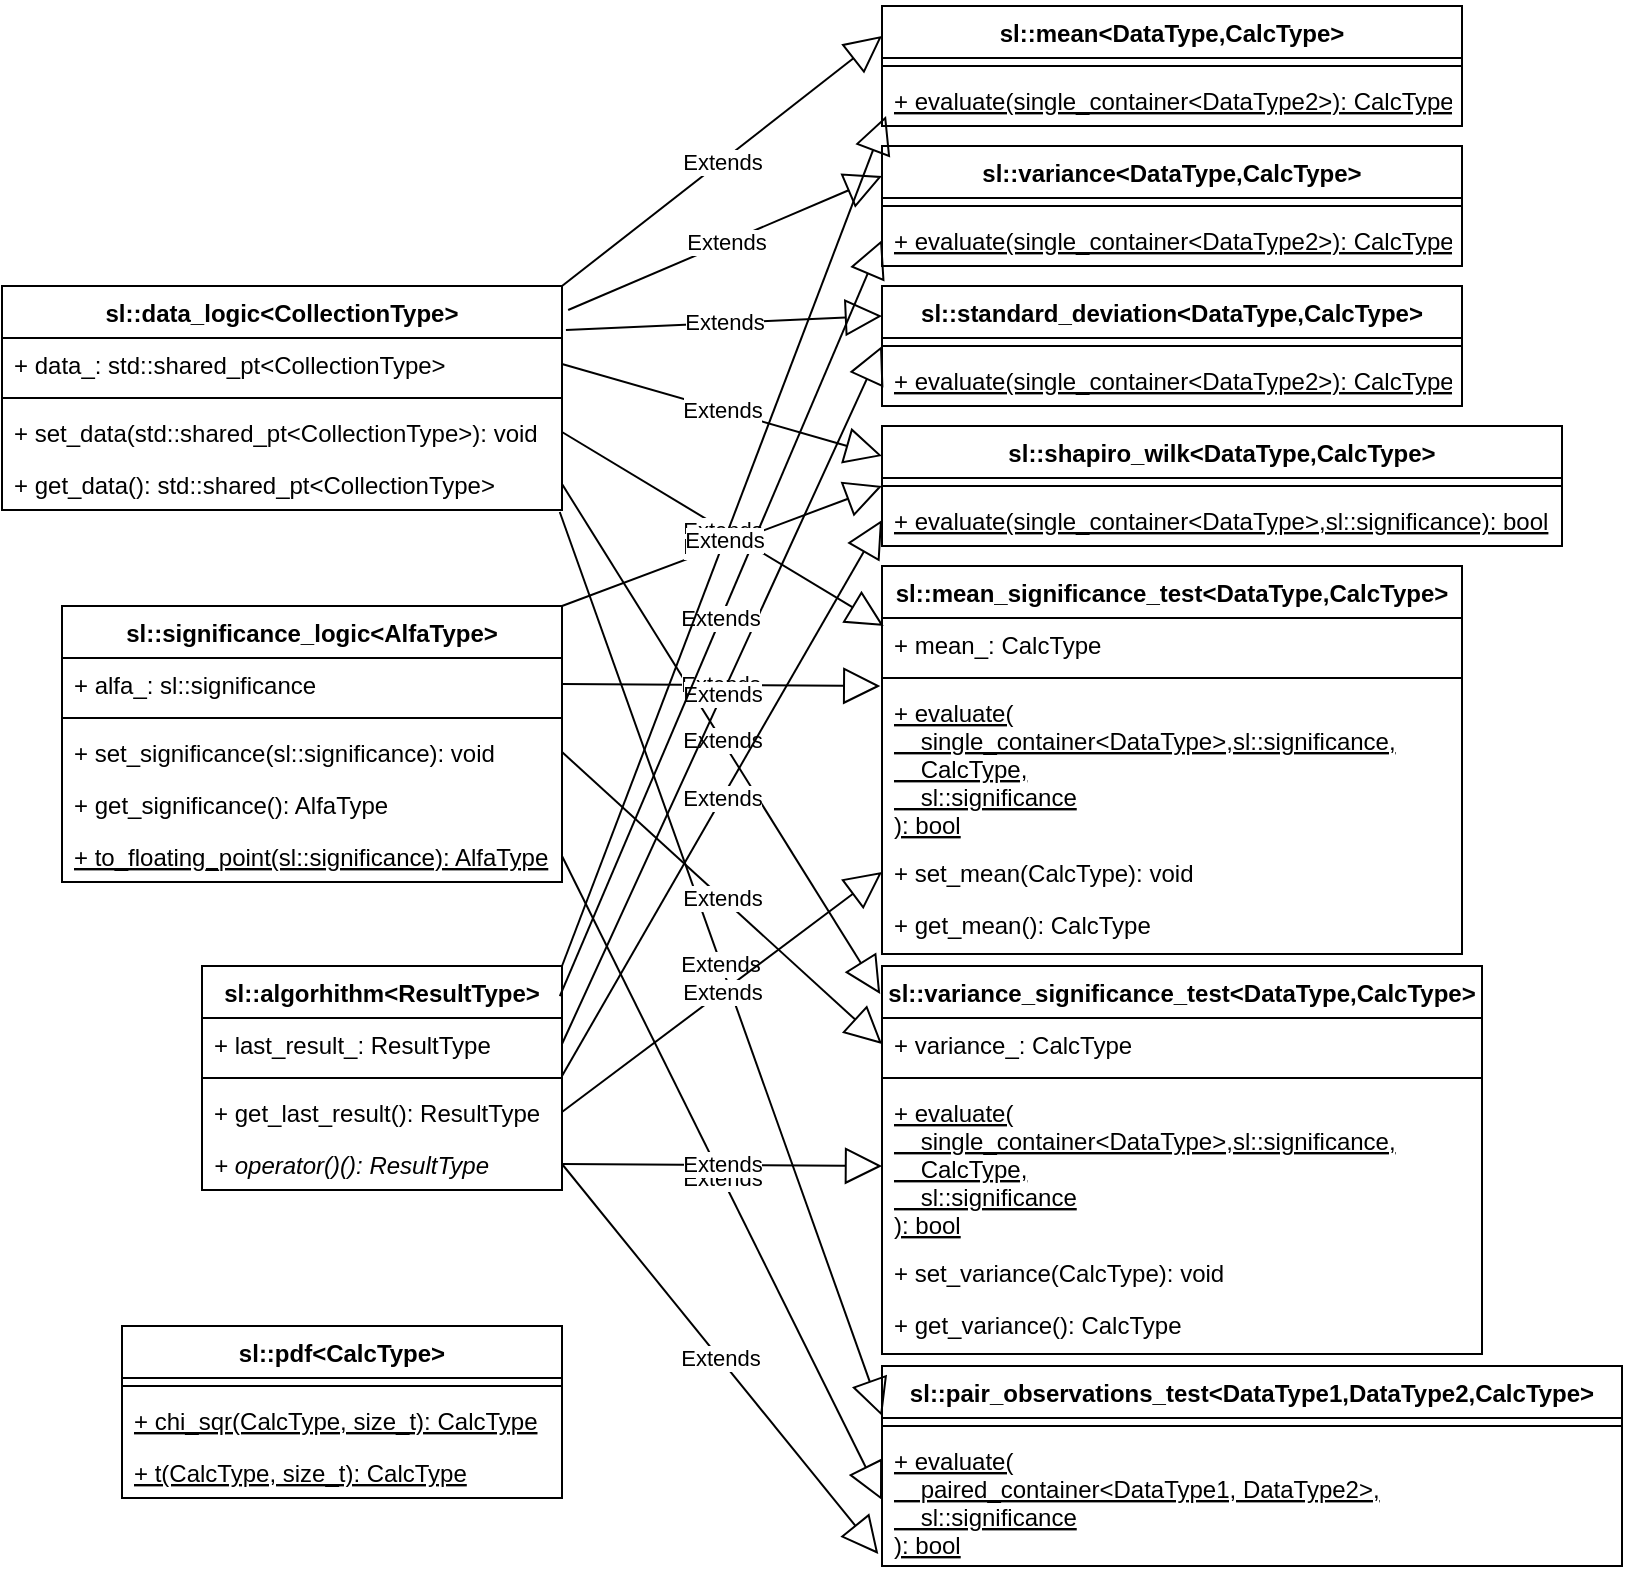 <mxfile version="20.8.10" type="device"><diagram id="C5RBs43oDa-KdzZeNtuy" name="Page-1"><mxGraphModel dx="1434" dy="2047" grid="1" gridSize="10" guides="1" tooltips="1" connect="1" arrows="1" fold="1" page="1" pageScale="1" pageWidth="827" pageHeight="1169" math="0" shadow="0"><root><mxCell id="WIyWlLk6GJQsqaUBKTNV-0"/><mxCell id="WIyWlLk6GJQsqaUBKTNV-1" parent="WIyWlLk6GJQsqaUBKTNV-0"/><mxCell id="tFkrdeeTsE2kZxHtsthl-0" value="sl::significance_logic&lt;AlfaType&gt;" style="swimlane;fontStyle=1;align=center;verticalAlign=top;childLayout=stackLayout;horizontal=1;startSize=26;horizontalStack=0;resizeParent=1;resizeParentMax=0;resizeLast=0;collapsible=1;marginBottom=0;" parent="WIyWlLk6GJQsqaUBKTNV-1" vertex="1"><mxGeometry x="40" y="-860" width="250" height="138" as="geometry"/></mxCell><mxCell id="tFkrdeeTsE2kZxHtsthl-1" value="+ alfa_: sl::significance" style="text;strokeColor=none;fillColor=none;align=left;verticalAlign=top;spacingLeft=4;spacingRight=4;overflow=hidden;rotatable=0;points=[[0,0.5],[1,0.5]];portConstraint=eastwest;" parent="tFkrdeeTsE2kZxHtsthl-0" vertex="1"><mxGeometry y="26" width="250" height="26" as="geometry"/></mxCell><mxCell id="tFkrdeeTsE2kZxHtsthl-2" value="" style="line;strokeWidth=1;fillColor=none;align=left;verticalAlign=middle;spacingTop=-1;spacingLeft=3;spacingRight=3;rotatable=0;labelPosition=right;points=[];portConstraint=eastwest;strokeColor=inherit;" parent="tFkrdeeTsE2kZxHtsthl-0" vertex="1"><mxGeometry y="52" width="250" height="8" as="geometry"/></mxCell><mxCell id="tFkrdeeTsE2kZxHtsthl-3" value="+ set_significance(sl::significance): void" style="text;strokeColor=none;fillColor=none;align=left;verticalAlign=top;spacingLeft=4;spacingRight=4;overflow=hidden;rotatable=0;points=[[0,0.5],[1,0.5]];portConstraint=eastwest;" parent="tFkrdeeTsE2kZxHtsthl-0" vertex="1"><mxGeometry y="60" width="250" height="26" as="geometry"/></mxCell><mxCell id="tFkrdeeTsE2kZxHtsthl-4" value="+ get_significance(): AlfaType" style="text;strokeColor=none;fillColor=none;align=left;verticalAlign=top;spacingLeft=4;spacingRight=4;overflow=hidden;rotatable=0;points=[[0,0.5],[1,0.5]];portConstraint=eastwest;" parent="tFkrdeeTsE2kZxHtsthl-0" vertex="1"><mxGeometry y="86" width="250" height="26" as="geometry"/></mxCell><mxCell id="tFkrdeeTsE2kZxHtsthl-5" value="+ to_floating_point(sl::significance): AlfaType" style="text;strokeColor=none;fillColor=none;align=left;verticalAlign=top;spacingLeft=4;spacingRight=4;overflow=hidden;rotatable=0;points=[[0,0.5],[1,0.5]];portConstraint=eastwest;fontStyle=4" parent="tFkrdeeTsE2kZxHtsthl-0" vertex="1"><mxGeometry y="112" width="250" height="26" as="geometry"/></mxCell><mxCell id="tFkrdeeTsE2kZxHtsthl-6" value="sl::data_logic&lt;CollectionType&gt;" style="swimlane;fontStyle=1;align=center;verticalAlign=top;childLayout=stackLayout;horizontal=1;startSize=26;horizontalStack=0;resizeParent=1;resizeParentMax=0;resizeLast=0;collapsible=1;marginBottom=0;" parent="WIyWlLk6GJQsqaUBKTNV-1" vertex="1"><mxGeometry x="10" y="-1020" width="280" height="112" as="geometry"/></mxCell><mxCell id="tFkrdeeTsE2kZxHtsthl-7" value="+ data_: std::shared_pt&lt;CollectionType&gt;" style="text;strokeColor=none;fillColor=none;align=left;verticalAlign=top;spacingLeft=4;spacingRight=4;overflow=hidden;rotatable=0;points=[[0,0.5],[1,0.5]];portConstraint=eastwest;" parent="tFkrdeeTsE2kZxHtsthl-6" vertex="1"><mxGeometry y="26" width="280" height="26" as="geometry"/></mxCell><mxCell id="tFkrdeeTsE2kZxHtsthl-8" value="" style="line;strokeWidth=1;fillColor=none;align=left;verticalAlign=middle;spacingTop=-1;spacingLeft=3;spacingRight=3;rotatable=0;labelPosition=right;points=[];portConstraint=eastwest;strokeColor=inherit;" parent="tFkrdeeTsE2kZxHtsthl-6" vertex="1"><mxGeometry y="52" width="280" height="8" as="geometry"/></mxCell><mxCell id="tFkrdeeTsE2kZxHtsthl-9" value="+ set_data(std::shared_pt&lt;CollectionType&gt;): void" style="text;strokeColor=none;fillColor=none;align=left;verticalAlign=top;spacingLeft=4;spacingRight=4;overflow=hidden;rotatable=0;points=[[0,0.5],[1,0.5]];portConstraint=eastwest;" parent="tFkrdeeTsE2kZxHtsthl-6" vertex="1"><mxGeometry y="60" width="280" height="26" as="geometry"/></mxCell><mxCell id="tFkrdeeTsE2kZxHtsthl-10" value="+ get_data(): std::shared_pt&lt;CollectionType&gt;" style="text;strokeColor=none;fillColor=none;align=left;verticalAlign=top;spacingLeft=4;spacingRight=4;overflow=hidden;rotatable=0;points=[[0,0.5],[1,0.5]];portConstraint=eastwest;" parent="tFkrdeeTsE2kZxHtsthl-6" vertex="1"><mxGeometry y="86" width="280" height="26" as="geometry"/></mxCell><mxCell id="tFkrdeeTsE2kZxHtsthl-12" value="sl::algorhithm&lt;ResultType&gt;" style="swimlane;fontStyle=1;align=center;verticalAlign=top;childLayout=stackLayout;horizontal=1;startSize=26;horizontalStack=0;resizeParent=1;resizeParentMax=0;resizeLast=0;collapsible=1;marginBottom=0;" parent="WIyWlLk6GJQsqaUBKTNV-1" vertex="1"><mxGeometry x="110" y="-680" width="180" height="112" as="geometry"/></mxCell><mxCell id="tFkrdeeTsE2kZxHtsthl-13" value="+ last_result_: ResultType" style="text;strokeColor=none;fillColor=none;align=left;verticalAlign=top;spacingLeft=4;spacingRight=4;overflow=hidden;rotatable=0;points=[[0,0.5],[1,0.5]];portConstraint=eastwest;" parent="tFkrdeeTsE2kZxHtsthl-12" vertex="1"><mxGeometry y="26" width="180" height="26" as="geometry"/></mxCell><mxCell id="tFkrdeeTsE2kZxHtsthl-14" value="" style="line;strokeWidth=1;fillColor=none;align=left;verticalAlign=middle;spacingTop=-1;spacingLeft=3;spacingRight=3;rotatable=0;labelPosition=right;points=[];portConstraint=eastwest;strokeColor=inherit;" parent="tFkrdeeTsE2kZxHtsthl-12" vertex="1"><mxGeometry y="52" width="180" height="8" as="geometry"/></mxCell><mxCell id="tFkrdeeTsE2kZxHtsthl-16" value="+ get_last_result(): ResultType" style="text;strokeColor=none;fillColor=none;align=left;verticalAlign=top;spacingLeft=4;spacingRight=4;overflow=hidden;rotatable=0;points=[[0,0.5],[1,0.5]];portConstraint=eastwest;" parent="tFkrdeeTsE2kZxHtsthl-12" vertex="1"><mxGeometry y="60" width="180" height="26" as="geometry"/></mxCell><mxCell id="pYxyvELFtM1grpKKKNQc-7" value="+ operator()(): ResultType" style="text;strokeColor=none;fillColor=none;align=left;verticalAlign=top;spacingLeft=4;spacingRight=4;overflow=hidden;rotatable=0;points=[[0,0.5],[1,0.5]];portConstraint=eastwest;fontStyle=2" parent="tFkrdeeTsE2kZxHtsthl-12" vertex="1"><mxGeometry y="86" width="180" height="26" as="geometry"/></mxCell><mxCell id="pYxyvELFtM1grpKKKNQc-0" value="sl::pair_observations_test&lt;DataType1,DataType2,CalcType&gt;" style="swimlane;fontStyle=1;align=center;verticalAlign=top;childLayout=stackLayout;horizontal=1;startSize=26;horizontalStack=0;resizeParent=1;resizeParentMax=0;resizeLast=0;collapsible=1;marginBottom=0;" parent="WIyWlLk6GJQsqaUBKTNV-1" vertex="1"><mxGeometry x="450" y="-480" width="370" height="100" as="geometry"/></mxCell><mxCell id="pYxyvELFtM1grpKKKNQc-2" value="" style="line;strokeWidth=1;fillColor=none;align=left;verticalAlign=middle;spacingTop=-1;spacingLeft=3;spacingRight=3;rotatable=0;labelPosition=right;points=[];portConstraint=eastwest;strokeColor=inherit;" parent="pYxyvELFtM1grpKKKNQc-0" vertex="1"><mxGeometry y="26" width="370" height="8" as="geometry"/></mxCell><mxCell id="pYxyvELFtM1grpKKKNQc-8" value="+ evaluate(&#10;    paired_container&lt;DataType1, DataType2&gt;,&#10;    sl::significance&#10;): bool" style="text;strokeColor=none;fillColor=none;align=left;verticalAlign=top;spacingLeft=4;spacingRight=4;overflow=hidden;rotatable=0;points=[[0,0.5],[1,0.5]];portConstraint=eastwest;fontStyle=4" parent="pYxyvELFtM1grpKKKNQc-0" vertex="1"><mxGeometry y="34" width="370" height="66" as="geometry"/></mxCell><mxCell id="3YTruGR6FfmhFqI4jQfY-1" value="sl::mean&lt;DataType,CalcType&gt;" style="swimlane;fontStyle=1;align=center;verticalAlign=top;childLayout=stackLayout;horizontal=1;startSize=26;horizontalStack=0;resizeParent=1;resizeParentMax=0;resizeLast=0;collapsible=1;marginBottom=0;" vertex="1" parent="WIyWlLk6GJQsqaUBKTNV-1"><mxGeometry x="450" y="-1160" width="290" height="60" as="geometry"/></mxCell><mxCell id="3YTruGR6FfmhFqI4jQfY-2" value="" style="line;strokeWidth=1;fillColor=none;align=left;verticalAlign=middle;spacingTop=-1;spacingLeft=3;spacingRight=3;rotatable=0;labelPosition=right;points=[];portConstraint=eastwest;strokeColor=inherit;" vertex="1" parent="3YTruGR6FfmhFqI4jQfY-1"><mxGeometry y="26" width="290" height="8" as="geometry"/></mxCell><mxCell id="3YTruGR6FfmhFqI4jQfY-3" value="+ evaluate(single_container&lt;DataType2&gt;): CalcType" style="text;strokeColor=none;fillColor=none;align=left;verticalAlign=top;spacingLeft=4;spacingRight=4;overflow=hidden;rotatable=0;points=[[0,0.5],[1,0.5]];portConstraint=eastwest;fontStyle=4" vertex="1" parent="3YTruGR6FfmhFqI4jQfY-1"><mxGeometry y="34" width="290" height="26" as="geometry"/></mxCell><mxCell id="3YTruGR6FfmhFqI4jQfY-19" value="sl::variance&lt;DataType,CalcType&gt;" style="swimlane;fontStyle=1;align=center;verticalAlign=top;childLayout=stackLayout;horizontal=1;startSize=26;horizontalStack=0;resizeParent=1;resizeParentMax=0;resizeLast=0;collapsible=1;marginBottom=0;" vertex="1" parent="WIyWlLk6GJQsqaUBKTNV-1"><mxGeometry x="450" y="-1090" width="290" height="60" as="geometry"/></mxCell><mxCell id="3YTruGR6FfmhFqI4jQfY-20" value="" style="line;strokeWidth=1;fillColor=none;align=left;verticalAlign=middle;spacingTop=-1;spacingLeft=3;spacingRight=3;rotatable=0;labelPosition=right;points=[];portConstraint=eastwest;strokeColor=inherit;" vertex="1" parent="3YTruGR6FfmhFqI4jQfY-19"><mxGeometry y="26" width="290" height="8" as="geometry"/></mxCell><mxCell id="3YTruGR6FfmhFqI4jQfY-21" value="+ evaluate(single_container&lt;DataType2&gt;): CalcType" style="text;strokeColor=none;fillColor=none;align=left;verticalAlign=top;spacingLeft=4;spacingRight=4;overflow=hidden;rotatable=0;points=[[0,0.5],[1,0.5]];portConstraint=eastwest;fontStyle=4" vertex="1" parent="3YTruGR6FfmhFqI4jQfY-19"><mxGeometry y="34" width="290" height="26" as="geometry"/></mxCell><mxCell id="3YTruGR6FfmhFqI4jQfY-23" value="sl::standard_deviation&lt;DataType,CalcType&gt;" style="swimlane;fontStyle=1;align=center;verticalAlign=top;childLayout=stackLayout;horizontal=1;startSize=26;horizontalStack=0;resizeParent=1;resizeParentMax=0;resizeLast=0;collapsible=1;marginBottom=0;" vertex="1" parent="WIyWlLk6GJQsqaUBKTNV-1"><mxGeometry x="450" y="-1020" width="290" height="60" as="geometry"/></mxCell><mxCell id="3YTruGR6FfmhFqI4jQfY-24" value="" style="line;strokeWidth=1;fillColor=none;align=left;verticalAlign=middle;spacingTop=-1;spacingLeft=3;spacingRight=3;rotatable=0;labelPosition=right;points=[];portConstraint=eastwest;strokeColor=inherit;" vertex="1" parent="3YTruGR6FfmhFqI4jQfY-23"><mxGeometry y="26" width="290" height="8" as="geometry"/></mxCell><mxCell id="3YTruGR6FfmhFqI4jQfY-25" value="+ evaluate(single_container&lt;DataType2&gt;): CalcType" style="text;strokeColor=none;fillColor=none;align=left;verticalAlign=top;spacingLeft=4;spacingRight=4;overflow=hidden;rotatable=0;points=[[0,0.5],[1,0.5]];portConstraint=eastwest;fontStyle=4" vertex="1" parent="3YTruGR6FfmhFqI4jQfY-23"><mxGeometry y="34" width="290" height="26" as="geometry"/></mxCell><mxCell id="3YTruGR6FfmhFqI4jQfY-26" value="sl::shapiro_wilk&lt;DataType,CalcType&gt;" style="swimlane;fontStyle=1;align=center;verticalAlign=top;childLayout=stackLayout;horizontal=1;startSize=26;horizontalStack=0;resizeParent=1;resizeParentMax=0;resizeLast=0;collapsible=1;marginBottom=0;" vertex="1" parent="WIyWlLk6GJQsqaUBKTNV-1"><mxGeometry x="450" y="-950" width="340" height="60" as="geometry"/></mxCell><mxCell id="3YTruGR6FfmhFqI4jQfY-27" value="" style="line;strokeWidth=1;fillColor=none;align=left;verticalAlign=middle;spacingTop=-1;spacingLeft=3;spacingRight=3;rotatable=0;labelPosition=right;points=[];portConstraint=eastwest;strokeColor=inherit;" vertex="1" parent="3YTruGR6FfmhFqI4jQfY-26"><mxGeometry y="26" width="340" height="8" as="geometry"/></mxCell><mxCell id="3YTruGR6FfmhFqI4jQfY-28" value="+ evaluate(single_container&lt;DataType&gt;,sl::significance): bool" style="text;strokeColor=none;fillColor=none;align=left;verticalAlign=top;spacingLeft=4;spacingRight=4;overflow=hidden;rotatable=0;points=[[0,0.5],[1,0.5]];portConstraint=eastwest;fontStyle=4" vertex="1" parent="3YTruGR6FfmhFqI4jQfY-26"><mxGeometry y="34" width="340" height="26" as="geometry"/></mxCell><mxCell id="3YTruGR6FfmhFqI4jQfY-29" value="sl::mean_significance_test&lt;DataType,CalcType&gt;" style="swimlane;fontStyle=1;align=center;verticalAlign=top;childLayout=stackLayout;horizontal=1;startSize=26;horizontalStack=0;resizeParent=1;resizeParentMax=0;resizeLast=0;collapsible=1;marginBottom=0;" vertex="1" parent="WIyWlLk6GJQsqaUBKTNV-1"><mxGeometry x="450" y="-880" width="290" height="194" as="geometry"/></mxCell><mxCell id="3YTruGR6FfmhFqI4jQfY-35" value="+ mean_: CalcType" style="text;strokeColor=none;fillColor=none;align=left;verticalAlign=top;spacingLeft=4;spacingRight=4;overflow=hidden;rotatable=0;points=[[0,0.5],[1,0.5]];portConstraint=eastwest;" vertex="1" parent="3YTruGR6FfmhFqI4jQfY-29"><mxGeometry y="26" width="290" height="26" as="geometry"/></mxCell><mxCell id="3YTruGR6FfmhFqI4jQfY-30" value="" style="line;strokeWidth=1;fillColor=none;align=left;verticalAlign=middle;spacingTop=-1;spacingLeft=3;spacingRight=3;rotatable=0;labelPosition=right;points=[];portConstraint=eastwest;strokeColor=inherit;" vertex="1" parent="3YTruGR6FfmhFqI4jQfY-29"><mxGeometry y="52" width="290" height="8" as="geometry"/></mxCell><mxCell id="3YTruGR6FfmhFqI4jQfY-31" value="+ evaluate(&#10;    single_container&lt;DataType&gt;,sl::significance,&#10;    CalcType,&#10;    sl::significance&#10;): bool" style="text;strokeColor=none;fillColor=none;align=left;verticalAlign=top;spacingLeft=4;spacingRight=4;overflow=hidden;rotatable=0;points=[[0,0.5],[1,0.5]];portConstraint=eastwest;fontStyle=4" vertex="1" parent="3YTruGR6FfmhFqI4jQfY-29"><mxGeometry y="60" width="290" height="80" as="geometry"/></mxCell><mxCell id="3YTruGR6FfmhFqI4jQfY-33" value="+ set_mean(CalcType): void" style="text;strokeColor=none;fillColor=none;align=left;verticalAlign=top;spacingLeft=4;spacingRight=4;overflow=hidden;rotatable=0;points=[[0,0.5],[1,0.5]];portConstraint=eastwest;" vertex="1" parent="3YTruGR6FfmhFqI4jQfY-29"><mxGeometry y="140" width="290" height="26" as="geometry"/></mxCell><mxCell id="3YTruGR6FfmhFqI4jQfY-34" value="+ get_mean(): CalcType" style="text;strokeColor=none;fillColor=none;align=left;verticalAlign=top;spacingLeft=4;spacingRight=4;overflow=hidden;rotatable=0;points=[[0,0.5],[1,0.5]];portConstraint=eastwest;" vertex="1" parent="3YTruGR6FfmhFqI4jQfY-29"><mxGeometry y="166" width="290" height="28" as="geometry"/></mxCell><mxCell id="3YTruGR6FfmhFqI4jQfY-36" value="sl::variance_significance_test&lt;DataType,CalcType&gt;" style="swimlane;fontStyle=1;align=center;verticalAlign=top;childLayout=stackLayout;horizontal=1;startSize=26;horizontalStack=0;resizeParent=1;resizeParentMax=0;resizeLast=0;collapsible=1;marginBottom=0;" vertex="1" parent="WIyWlLk6GJQsqaUBKTNV-1"><mxGeometry x="450" y="-680" width="300" height="194" as="geometry"/></mxCell><mxCell id="3YTruGR6FfmhFqI4jQfY-37" value="+ variance_: CalcType" style="text;strokeColor=none;fillColor=none;align=left;verticalAlign=top;spacingLeft=4;spacingRight=4;overflow=hidden;rotatable=0;points=[[0,0.5],[1,0.5]];portConstraint=eastwest;" vertex="1" parent="3YTruGR6FfmhFqI4jQfY-36"><mxGeometry y="26" width="300" height="26" as="geometry"/></mxCell><mxCell id="3YTruGR6FfmhFqI4jQfY-38" value="" style="line;strokeWidth=1;fillColor=none;align=left;verticalAlign=middle;spacingTop=-1;spacingLeft=3;spacingRight=3;rotatable=0;labelPosition=right;points=[];portConstraint=eastwest;strokeColor=inherit;" vertex="1" parent="3YTruGR6FfmhFqI4jQfY-36"><mxGeometry y="52" width="300" height="8" as="geometry"/></mxCell><mxCell id="3YTruGR6FfmhFqI4jQfY-39" value="+ evaluate(&#10;    single_container&lt;DataType&gt;,sl::significance,&#10;    CalcType,&#10;    sl::significance&#10;): bool" style="text;strokeColor=none;fillColor=none;align=left;verticalAlign=top;spacingLeft=4;spacingRight=4;overflow=hidden;rotatable=0;points=[[0,0.5],[1,0.5]];portConstraint=eastwest;fontStyle=4" vertex="1" parent="3YTruGR6FfmhFqI4jQfY-36"><mxGeometry y="60" width="300" height="80" as="geometry"/></mxCell><mxCell id="3YTruGR6FfmhFqI4jQfY-40" value="+ set_variance(CalcType): void" style="text;strokeColor=none;fillColor=none;align=left;verticalAlign=top;spacingLeft=4;spacingRight=4;overflow=hidden;rotatable=0;points=[[0,0.5],[1,0.5]];portConstraint=eastwest;" vertex="1" parent="3YTruGR6FfmhFqI4jQfY-36"><mxGeometry y="140" width="300" height="26" as="geometry"/></mxCell><mxCell id="3YTruGR6FfmhFqI4jQfY-41" value="+ get_variance(): CalcType" style="text;strokeColor=none;fillColor=none;align=left;verticalAlign=top;spacingLeft=4;spacingRight=4;overflow=hidden;rotatable=0;points=[[0,0.5],[1,0.5]];portConstraint=eastwest;" vertex="1" parent="3YTruGR6FfmhFqI4jQfY-36"><mxGeometry y="166" width="300" height="28" as="geometry"/></mxCell><mxCell id="3YTruGR6FfmhFqI4jQfY-42" value="Extends" style="endArrow=block;endSize=16;endFill=0;html=1;rounded=0;exitX=1;exitY=0;exitDx=0;exitDy=0;entryX=0;entryY=0.25;entryDx=0;entryDy=0;" edge="1" parent="WIyWlLk6GJQsqaUBKTNV-1" source="tFkrdeeTsE2kZxHtsthl-6" target="3YTruGR6FfmhFqI4jQfY-1"><mxGeometry width="160" relative="1" as="geometry"><mxPoint x="330" y="-770" as="sourcePoint"/><mxPoint x="440" y="-1160" as="targetPoint"/></mxGeometry></mxCell><mxCell id="3YTruGR6FfmhFqI4jQfY-43" value="Extends" style="endArrow=block;endSize=16;endFill=0;html=1;rounded=0;entryX=0;entryY=0.25;entryDx=0;entryDy=0;exitX=1.011;exitY=0.107;exitDx=0;exitDy=0;exitPerimeter=0;" edge="1" parent="WIyWlLk6GJQsqaUBKTNV-1" source="tFkrdeeTsE2kZxHtsthl-6" target="3YTruGR6FfmhFqI4jQfY-19"><mxGeometry width="160" relative="1" as="geometry"><mxPoint x="290" y="-1140" as="sourcePoint"/><mxPoint x="450" y="-1140" as="targetPoint"/></mxGeometry></mxCell><mxCell id="3YTruGR6FfmhFqI4jQfY-44" value="Extends" style="endArrow=block;endSize=16;endFill=0;html=1;rounded=0;entryX=0;entryY=0.25;entryDx=0;entryDy=0;exitX=1.007;exitY=0.196;exitDx=0;exitDy=0;exitPerimeter=0;" edge="1" parent="WIyWlLk6GJQsqaUBKTNV-1" source="tFkrdeeTsE2kZxHtsthl-6" target="3YTruGR6FfmhFqI4jQfY-23"><mxGeometry width="160" relative="1" as="geometry"><mxPoint x="290" y="-1130" as="sourcePoint"/><mxPoint x="450" y="-1065" as="targetPoint"/></mxGeometry></mxCell><mxCell id="3YTruGR6FfmhFqI4jQfY-48" value="Extends" style="endArrow=block;endSize=16;endFill=0;html=1;rounded=0;entryX=0;entryY=0.25;entryDx=0;entryDy=0;exitX=1;exitY=0.5;exitDx=0;exitDy=0;" edge="1" parent="WIyWlLk6GJQsqaUBKTNV-1" source="tFkrdeeTsE2kZxHtsthl-7" target="3YTruGR6FfmhFqI4jQfY-26"><mxGeometry width="160" relative="1" as="geometry"><mxPoint x="290.0" y="-1126.528" as="sourcePoint"/><mxPoint x="448.04" y="-993.48" as="targetPoint"/></mxGeometry></mxCell><mxCell id="3YTruGR6FfmhFqI4jQfY-49" value="Extends" style="endArrow=block;endSize=16;endFill=0;html=1;rounded=0;entryX=0.003;entryY=0.154;entryDx=0;entryDy=0;exitX=1;exitY=0.5;exitDx=0;exitDy=0;entryPerimeter=0;" edge="1" parent="WIyWlLk6GJQsqaUBKTNV-1" source="tFkrdeeTsE2kZxHtsthl-9" target="3YTruGR6FfmhFqI4jQfY-35"><mxGeometry width="160" relative="1" as="geometry"><mxPoint x="300" y="-1111" as="sourcePoint"/><mxPoint x="460" y="-925" as="targetPoint"/></mxGeometry></mxCell><mxCell id="3YTruGR6FfmhFqI4jQfY-50" value="Extends" style="endArrow=block;endSize=16;endFill=0;html=1;rounded=0;entryX=-0.003;entryY=0.072;entryDx=0;entryDy=0;exitX=1;exitY=0.5;exitDx=0;exitDy=0;entryPerimeter=0;" edge="1" parent="WIyWlLk6GJQsqaUBKTNV-1" source="tFkrdeeTsE2kZxHtsthl-10" target="3YTruGR6FfmhFqI4jQfY-36"><mxGeometry width="160" relative="1" as="geometry"><mxPoint x="300" y="-1077" as="sourcePoint"/><mxPoint x="460.87" y="-839.996" as="targetPoint"/></mxGeometry></mxCell><mxCell id="3YTruGR6FfmhFqI4jQfY-51" value="Extends" style="endArrow=block;endSize=16;endFill=0;html=1;rounded=0;entryX=0;entryY=0.25;entryDx=0;entryDy=0;exitX=0.996;exitY=1.038;exitDx=0;exitDy=0;exitPerimeter=0;" edge="1" parent="WIyWlLk6GJQsqaUBKTNV-1" source="tFkrdeeTsE2kZxHtsthl-10" target="pYxyvELFtM1grpKKKNQc-0"><mxGeometry width="160" relative="1" as="geometry"><mxPoint x="300" y="-1051" as="sourcePoint"/><mxPoint x="459.1" y="-656.032" as="targetPoint"/></mxGeometry></mxCell><mxCell id="3YTruGR6FfmhFqI4jQfY-54" value="Extends" style="endArrow=block;endSize=16;endFill=0;html=1;rounded=0;exitX=1;exitY=0;exitDx=0;exitDy=0;entryX=0;entryY=0.5;entryDx=0;entryDy=0;" edge="1" parent="WIyWlLk6GJQsqaUBKTNV-1" source="tFkrdeeTsE2kZxHtsthl-0" target="3YTruGR6FfmhFqI4jQfY-26"><mxGeometry width="160" relative="1" as="geometry"><mxPoint x="330" y="-770" as="sourcePoint"/><mxPoint x="490" y="-770" as="targetPoint"/></mxGeometry></mxCell><mxCell id="3YTruGR6FfmhFqI4jQfY-55" value="Extends" style="endArrow=block;endSize=16;endFill=0;html=1;rounded=0;exitX=1;exitY=0.5;exitDx=0;exitDy=0;entryX=-0.003;entryY=0;entryDx=0;entryDy=0;entryPerimeter=0;" edge="1" parent="WIyWlLk6GJQsqaUBKTNV-1" source="tFkrdeeTsE2kZxHtsthl-1" target="3YTruGR6FfmhFqI4jQfY-31"><mxGeometry width="160" relative="1" as="geometry"><mxPoint x="300" y="-1000" as="sourcePoint"/><mxPoint x="460" y="-910" as="targetPoint"/></mxGeometry></mxCell><mxCell id="3YTruGR6FfmhFqI4jQfY-56" value="Extends" style="endArrow=block;endSize=16;endFill=0;html=1;rounded=0;exitX=1;exitY=0.5;exitDx=0;exitDy=0;entryX=0;entryY=0.5;entryDx=0;entryDy=0;" edge="1" parent="WIyWlLk6GJQsqaUBKTNV-1" source="tFkrdeeTsE2kZxHtsthl-3" target="3YTruGR6FfmhFqI4jQfY-37"><mxGeometry width="160" relative="1" as="geometry"><mxPoint x="300" y="-961" as="sourcePoint"/><mxPoint x="459.13" y="-810" as="targetPoint"/></mxGeometry></mxCell><mxCell id="3YTruGR6FfmhFqI4jQfY-57" value="Extends" style="endArrow=block;endSize=16;endFill=0;html=1;rounded=0;exitX=1;exitY=0.5;exitDx=0;exitDy=0;entryX=0;entryY=0.5;entryDx=0;entryDy=0;" edge="1" parent="WIyWlLk6GJQsqaUBKTNV-1" source="tFkrdeeTsE2kZxHtsthl-5" target="pYxyvELFtM1grpKKKNQc-8"><mxGeometry width="160" relative="1" as="geometry"><mxPoint x="300" y="-927" as="sourcePoint"/><mxPoint x="460" y="-631" as="targetPoint"/></mxGeometry></mxCell><mxCell id="3YTruGR6FfmhFqI4jQfY-58" value="Extends" style="endArrow=block;endSize=16;endFill=0;html=1;rounded=0;exitX=1;exitY=0.5;exitDx=0;exitDy=0;entryX=-0.005;entryY=0.909;entryDx=0;entryDy=0;entryPerimeter=0;" edge="1" parent="WIyWlLk6GJQsqaUBKTNV-1" source="pYxyvELFtM1grpKKKNQc-7" target="pYxyvELFtM1grpKKKNQc-8"><mxGeometry width="160" relative="1" as="geometry"><mxPoint x="300" y="-1010" as="sourcePoint"/><mxPoint x="460" y="-1135" as="targetPoint"/></mxGeometry></mxCell><mxCell id="3YTruGR6FfmhFqI4jQfY-60" value="Extends" style="endArrow=block;endSize=16;endFill=0;html=1;rounded=0;exitX=1;exitY=0.5;exitDx=0;exitDy=0;entryX=0;entryY=0.5;entryDx=0;entryDy=0;" edge="1" parent="WIyWlLk6GJQsqaUBKTNV-1" source="pYxyvELFtM1grpKKKNQc-7" target="3YTruGR6FfmhFqI4jQfY-39"><mxGeometry width="160" relative="1" as="geometry"><mxPoint x="300" y="-571" as="sourcePoint"/><mxPoint x="458.15" y="-376.006" as="targetPoint"/></mxGeometry></mxCell><mxCell id="3YTruGR6FfmhFqI4jQfY-61" value="Extends" style="endArrow=block;endSize=16;endFill=0;html=1;rounded=0;entryX=0;entryY=0.5;entryDx=0;entryDy=0;exitX=1;exitY=0.5;exitDx=0;exitDy=0;" edge="1" parent="WIyWlLk6GJQsqaUBKTNV-1" source="tFkrdeeTsE2kZxHtsthl-16" target="3YTruGR6FfmhFqI4jQfY-33"><mxGeometry width="160" relative="1" as="geometry"><mxPoint x="290" y="-607" as="sourcePoint"/><mxPoint x="460" y="-570" as="targetPoint"/></mxGeometry></mxCell><mxCell id="3YTruGR6FfmhFqI4jQfY-62" value="Extends" style="endArrow=block;endSize=16;endFill=0;html=1;rounded=0;entryX=0;entryY=0.5;entryDx=0;entryDy=0;exitX=1;exitY=1.115;exitDx=0;exitDy=0;exitPerimeter=0;" edge="1" parent="WIyWlLk6GJQsqaUBKTNV-1" source="tFkrdeeTsE2kZxHtsthl-13" target="3YTruGR6FfmhFqI4jQfY-28"><mxGeometry width="160" relative="1" as="geometry"><mxPoint x="300" y="-597" as="sourcePoint"/><mxPoint x="460" y="-717" as="targetPoint"/></mxGeometry></mxCell><mxCell id="3YTruGR6FfmhFqI4jQfY-63" value="Extends" style="endArrow=block;endSize=16;endFill=0;html=1;rounded=0;entryX=0;entryY=0.5;entryDx=0;entryDy=0;exitX=1;exitY=0.5;exitDx=0;exitDy=0;" edge="1" parent="WIyWlLk6GJQsqaUBKTNV-1" source="tFkrdeeTsE2kZxHtsthl-13" target="3YTruGR6FfmhFqI4jQfY-23"><mxGeometry width="160" relative="1" as="geometry"><mxPoint x="300" y="-615.01" as="sourcePoint"/><mxPoint x="460" y="-893" as="targetPoint"/></mxGeometry></mxCell><mxCell id="3YTruGR6FfmhFqI4jQfY-64" value="Extends" style="endArrow=block;endSize=16;endFill=0;html=1;rounded=0;entryX=0;entryY=0.5;entryDx=0;entryDy=0;exitX=0.994;exitY=0.134;exitDx=0;exitDy=0;exitPerimeter=0;" edge="1" parent="WIyWlLk6GJQsqaUBKTNV-1" source="tFkrdeeTsE2kZxHtsthl-12" target="3YTruGR6FfmhFqI4jQfY-21"><mxGeometry width="160" relative="1" as="geometry"><mxPoint x="300" y="-631" as="sourcePoint"/><mxPoint x="460" y="-980" as="targetPoint"/></mxGeometry></mxCell><mxCell id="3YTruGR6FfmhFqI4jQfY-65" value="Extends" style="endArrow=block;endSize=16;endFill=0;html=1;rounded=0;entryX=0.007;entryY=0.808;entryDx=0;entryDy=0;exitX=1;exitY=0;exitDx=0;exitDy=0;entryPerimeter=0;" edge="1" parent="WIyWlLk6GJQsqaUBKTNV-1" source="tFkrdeeTsE2kZxHtsthl-12" target="3YTruGR6FfmhFqI4jQfY-3"><mxGeometry width="160" relative="1" as="geometry"><mxPoint x="298.92" y="-654.992" as="sourcePoint"/><mxPoint x="460" y="-1033" as="targetPoint"/></mxGeometry></mxCell><mxCell id="3YTruGR6FfmhFqI4jQfY-66" value="sl::pdf&lt;CalcType&gt;" style="swimlane;fontStyle=1;align=center;verticalAlign=top;childLayout=stackLayout;horizontal=1;startSize=26;horizontalStack=0;resizeParent=1;resizeParentMax=0;resizeLast=0;collapsible=1;marginBottom=0;" vertex="1" parent="WIyWlLk6GJQsqaUBKTNV-1"><mxGeometry x="70" y="-500" width="220" height="86" as="geometry"/></mxCell><mxCell id="3YTruGR6FfmhFqI4jQfY-67" value="" style="line;strokeWidth=1;fillColor=none;align=left;verticalAlign=middle;spacingTop=-1;spacingLeft=3;spacingRight=3;rotatable=0;labelPosition=right;points=[];portConstraint=eastwest;strokeColor=inherit;" vertex="1" parent="3YTruGR6FfmhFqI4jQfY-66"><mxGeometry y="26" width="220" height="8" as="geometry"/></mxCell><mxCell id="3YTruGR6FfmhFqI4jQfY-68" value="+ chi_sqr(CalcType, size_t): CalcType" style="text;strokeColor=none;fillColor=none;align=left;verticalAlign=top;spacingLeft=4;spacingRight=4;overflow=hidden;rotatable=0;points=[[0,0.5],[1,0.5]];portConstraint=eastwest;fontStyle=4" vertex="1" parent="3YTruGR6FfmhFqI4jQfY-66"><mxGeometry y="34" width="220" height="26" as="geometry"/></mxCell><mxCell id="3YTruGR6FfmhFqI4jQfY-69" value="+ t(CalcType, size_t): CalcType" style="text;strokeColor=none;fillColor=none;align=left;verticalAlign=top;spacingLeft=4;spacingRight=4;overflow=hidden;rotatable=0;points=[[0,0.5],[1,0.5]];portConstraint=eastwest;fontStyle=4" vertex="1" parent="3YTruGR6FfmhFqI4jQfY-66"><mxGeometry y="60" width="220" height="26" as="geometry"/></mxCell></root></mxGraphModel></diagram></mxfile>
